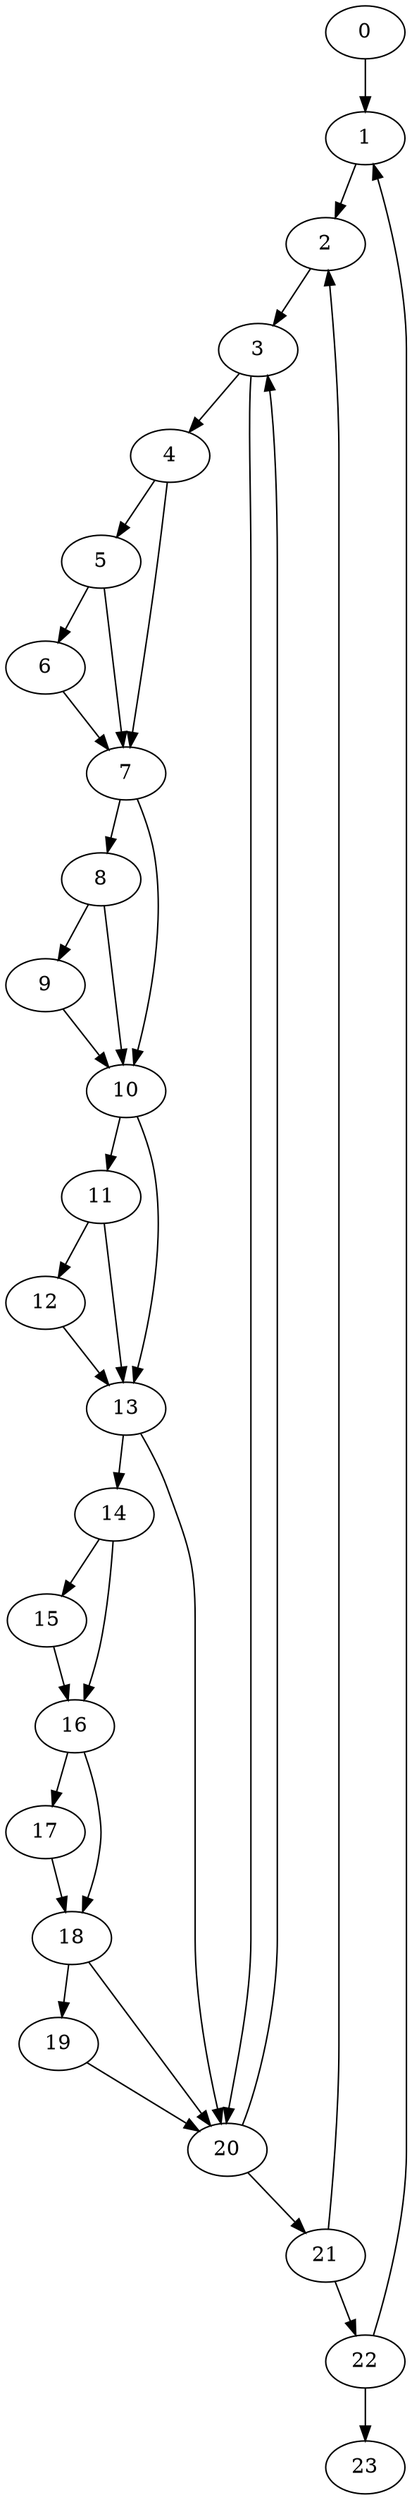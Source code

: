 digraph {
	0
	1
	2
	3
	4
	5
	6
	7
	8
	9
	10
	11
	12
	13
	14
	15
	16
	17
	18
	19
	20
	21
	22
	23
	14 -> 15
	20 -> 21
	22 -> 23
	22 -> 1
	0 -> 1
	5 -> 6
	4 -> 7
	5 -> 7
	6 -> 7
	7 -> 10
	8 -> 10
	9 -> 10
	1 -> 2
	21 -> 2
	4 -> 5
	21 -> 22
	14 -> 16
	15 -> 16
	3 -> 20
	13 -> 20
	18 -> 20
	19 -> 20
	3 -> 4
	7 -> 8
	10 -> 11
	11 -> 12
	13 -> 14
	16 -> 17
	16 -> 18
	17 -> 18
	18 -> 19
	2 -> 3
	20 -> 3
	8 -> 9
	11 -> 13
	12 -> 13
	10 -> 13
}
